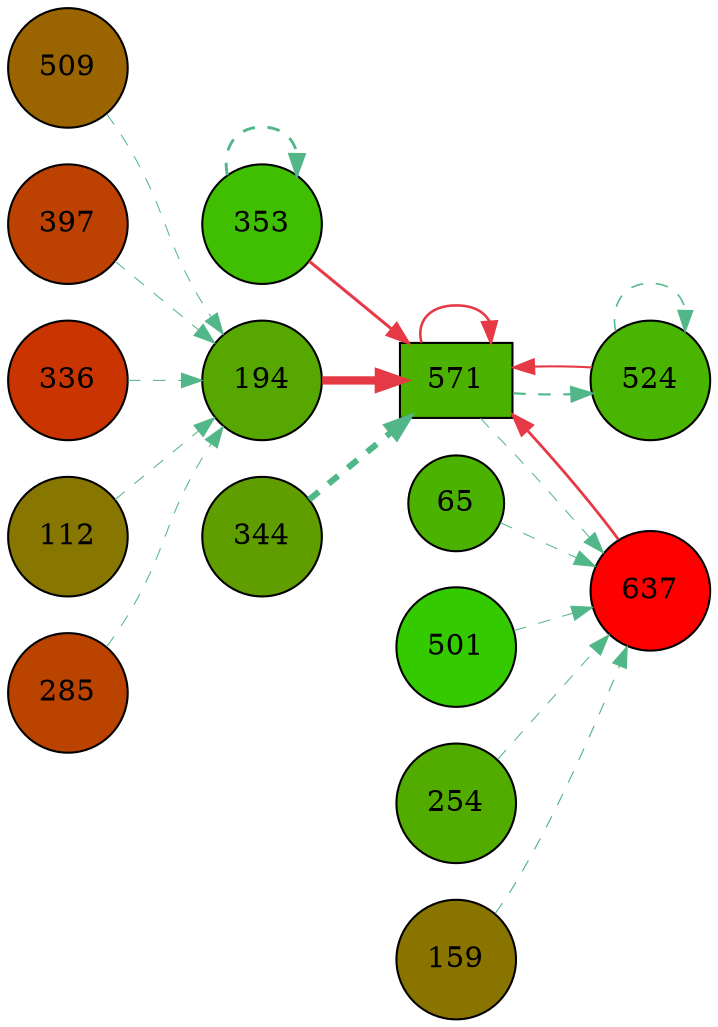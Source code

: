 digraph G{
rankdir=LR;
353 [style=filled, shape=circle, fillcolor="#3fbf00", label="353"];
194 [style=filled, shape=circle, fillcolor="#56a800", label="194"];
509 [style=filled, shape=circle, fillcolor="#9a6400", label="509"];
65 [style=filled, shape=circle, fillcolor="#4bb300", label="65"];
524 [style=filled, shape=circle, fillcolor="#49b500", label="524"];
397 [style=filled, shape=circle, fillcolor="#bd4100", label="397"];
336 [style=filled, shape=circle, fillcolor="#ca3400", label="336"];
112 [style=filled, shape=circle, fillcolor="#877700", label="112"];
501 [style=filled, shape=circle, fillcolor="#33cb00", label="501"];
344 [style=filled, shape=circle, fillcolor="#609e00", label="344"];
285 [style=filled, shape=circle, fillcolor="#bb4300", label="285"];
571 [style=filled, shape=box, fillcolor="#4bb300", label="571"];
637 [style=filled, shape=circle, fillcolor="#fe0000", label="637"];
254 [style=filled, shape=circle, fillcolor="#52ac00", label="254"];
159 [style=filled, shape=circle, fillcolor="#8a7400", label="159"];
194 -> 571 [color="#e63946",penwidth=4.00];
353 -> 571 [color="#e63946",penwidth=1.46];
637 -> 571 [color="#e63946",penwidth=1.34];
571 -> 571 [color="#e63946",penwidth=1.24];
524 -> 571 [color="#e63946",penwidth=1.00];
353 -> 353 [color="#52b788",style=dashed,penwidth=1.39];
336 -> 194 [color="#52b788",style=dashed,penwidth=0.50];
397 -> 194 [color="#52b788",style=dashed,penwidth=0.50];
285 -> 194 [color="#52b788",style=dashed,penwidth=0.50];
509 -> 194 [color="#52b788",style=dashed,penwidth=0.50];
112 -> 194 [color="#52b788",style=dashed,penwidth=0.50];
571 -> 524 [color="#52b788",style=dashed,penwidth=1.03];
524 -> 524 [color="#52b788",style=dashed,penwidth=0.75];
344 -> 571 [color="#52b788",style=dashed,penwidth=3.00];
159 -> 637 [color="#52b788",style=dashed,penwidth=0.56];
65 -> 637 [color="#52b788",style=dashed,penwidth=0.50];
501 -> 637 [color="#52b788",style=dashed,penwidth=0.50];
571 -> 637 [color="#52b788",style=dashed,penwidth=0.50];
254 -> 637 [color="#52b788",style=dashed,penwidth=0.50];
}